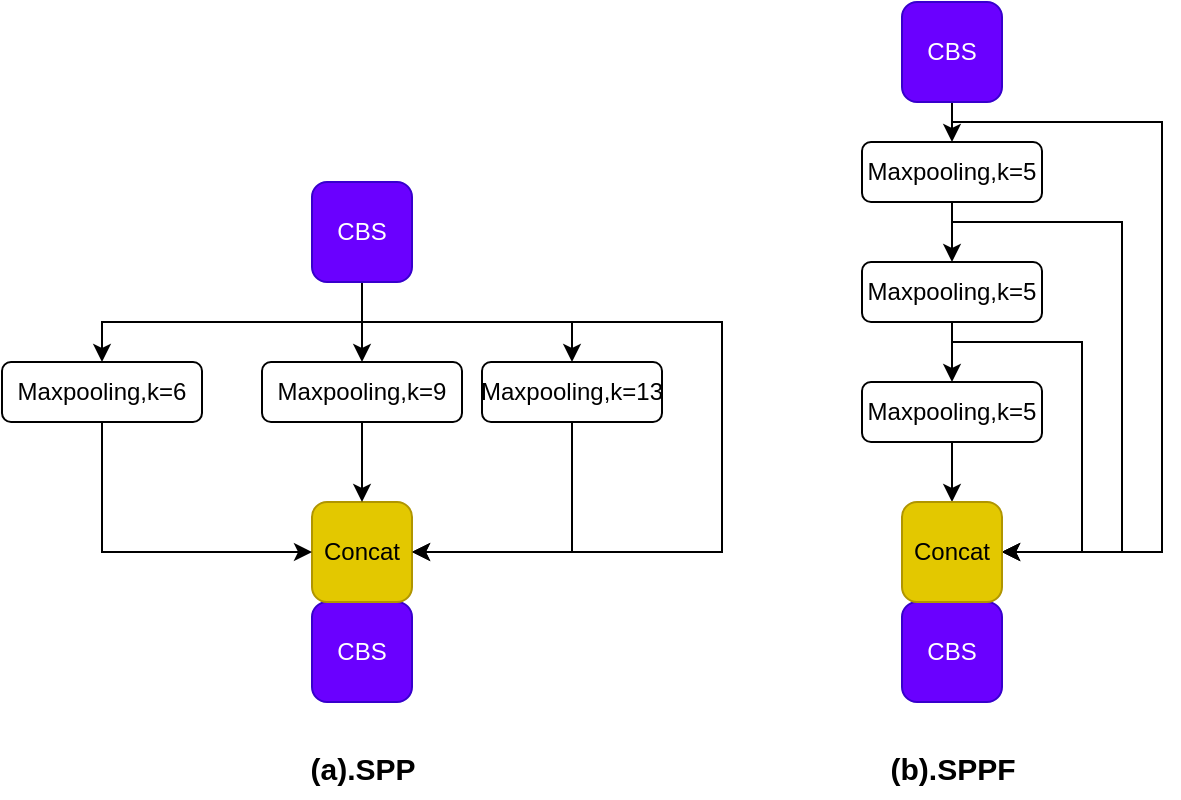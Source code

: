 <mxfile version="21.6.1" type="device">
  <diagram name="第 1 页" id="bB537N-INVUiUfxHYbDp">
    <mxGraphModel dx="578" dy="427" grid="1" gridSize="10" guides="1" tooltips="1" connect="1" arrows="1" fold="1" page="1" pageScale="1" pageWidth="827" pageHeight="1169" math="0" shadow="0">
      <root>
        <mxCell id="0" />
        <mxCell id="1" parent="0" />
        <mxCell id="xuC7Njl4YlDSZvolnWwf-9" style="edgeStyle=orthogonalEdgeStyle;rounded=0;orthogonalLoop=1;jettySize=auto;html=1;exitX=0.5;exitY=1;exitDx=0;exitDy=0;entryX=0.5;entryY=0;entryDx=0;entryDy=0;" parent="1" source="xuC7Njl4YlDSZvolnWwf-2" target="xuC7Njl4YlDSZvolnWwf-6" edge="1">
          <mxGeometry relative="1" as="geometry" />
        </mxCell>
        <mxCell id="xuC7Njl4YlDSZvolnWwf-10" style="edgeStyle=orthogonalEdgeStyle;rounded=0;orthogonalLoop=1;jettySize=auto;html=1;exitX=0.5;exitY=1;exitDx=0;exitDy=0;" parent="1" source="xuC7Njl4YlDSZvolnWwf-2" target="xuC7Njl4YlDSZvolnWwf-8" edge="1">
          <mxGeometry relative="1" as="geometry" />
        </mxCell>
        <mxCell id="xuC7Njl4YlDSZvolnWwf-11" style="edgeStyle=orthogonalEdgeStyle;rounded=0;orthogonalLoop=1;jettySize=auto;html=1;exitX=0.5;exitY=1;exitDx=0;exitDy=0;entryX=0.5;entryY=0;entryDx=0;entryDy=0;" parent="1" source="xuC7Njl4YlDSZvolnWwf-2" target="xuC7Njl4YlDSZvolnWwf-7" edge="1">
          <mxGeometry relative="1" as="geometry" />
        </mxCell>
        <mxCell id="xuC7Njl4YlDSZvolnWwf-14" style="edgeStyle=orthogonalEdgeStyle;rounded=0;orthogonalLoop=1;jettySize=auto;html=1;exitX=0.5;exitY=1;exitDx=0;exitDy=0;entryX=1;entryY=0.5;entryDx=0;entryDy=0;" parent="1" source="xuC7Njl4YlDSZvolnWwf-2" target="xuC7Njl4YlDSZvolnWwf-4" edge="1">
          <mxGeometry relative="1" as="geometry">
            <Array as="points">
              <mxPoint x="360" y="320" />
              <mxPoint x="540" y="320" />
              <mxPoint x="540" y="435" />
            </Array>
          </mxGeometry>
        </mxCell>
        <mxCell id="xuC7Njl4YlDSZvolnWwf-2" value="CBS" style="rounded=1;whiteSpace=wrap;html=1;fillColor=#6a00ff;strokeColor=#3700CC;fontColor=#ffffff;" parent="1" vertex="1">
          <mxGeometry x="335" y="250" width="50" height="50" as="geometry" />
        </mxCell>
        <mxCell id="xuC7Njl4YlDSZvolnWwf-3" value="CBS" style="rounded=1;whiteSpace=wrap;html=1;fillColor=#6a00ff;strokeColor=#3700CC;fontColor=#ffffff;" parent="1" vertex="1">
          <mxGeometry x="335" y="460" width="50" height="50" as="geometry" />
        </mxCell>
        <mxCell id="xuC7Njl4YlDSZvolnWwf-4" value="Concat" style="rounded=1;whiteSpace=wrap;html=1;fillColor=#e3c800;strokeColor=#B09500;fontColor=#000000;" parent="1" vertex="1">
          <mxGeometry x="335" y="410" width="50" height="50" as="geometry" />
        </mxCell>
        <mxCell id="xuC7Njl4YlDSZvolnWwf-15" style="edgeStyle=orthogonalEdgeStyle;rounded=0;orthogonalLoop=1;jettySize=auto;html=1;exitX=0.5;exitY=1;exitDx=0;exitDy=0;entryX=0;entryY=0.5;entryDx=0;entryDy=0;" parent="1" source="xuC7Njl4YlDSZvolnWwf-6" target="xuC7Njl4YlDSZvolnWwf-4" edge="1">
          <mxGeometry relative="1" as="geometry" />
        </mxCell>
        <mxCell id="xuC7Njl4YlDSZvolnWwf-6" value="Maxpooling,k=6" style="rounded=1;whiteSpace=wrap;html=1;" parent="1" vertex="1">
          <mxGeometry x="180" y="340" width="100" height="30" as="geometry" />
        </mxCell>
        <mxCell id="xuC7Njl4YlDSZvolnWwf-12" style="edgeStyle=orthogonalEdgeStyle;rounded=0;orthogonalLoop=1;jettySize=auto;html=1;exitX=0.5;exitY=1;exitDx=0;exitDy=0;entryX=0.5;entryY=0;entryDx=0;entryDy=0;" parent="1" source="xuC7Njl4YlDSZvolnWwf-7" target="xuC7Njl4YlDSZvolnWwf-4" edge="1">
          <mxGeometry relative="1" as="geometry" />
        </mxCell>
        <mxCell id="xuC7Njl4YlDSZvolnWwf-7" value="Maxpooling,k=9" style="rounded=1;whiteSpace=wrap;html=1;" parent="1" vertex="1">
          <mxGeometry x="310" y="340" width="100" height="30" as="geometry" />
        </mxCell>
        <mxCell id="xuC7Njl4YlDSZvolnWwf-16" style="edgeStyle=orthogonalEdgeStyle;rounded=0;orthogonalLoop=1;jettySize=auto;html=1;exitX=0.5;exitY=1;exitDx=0;exitDy=0;entryX=1;entryY=0.5;entryDx=0;entryDy=0;" parent="1" source="xuC7Njl4YlDSZvolnWwf-8" target="xuC7Njl4YlDSZvolnWwf-4" edge="1">
          <mxGeometry relative="1" as="geometry" />
        </mxCell>
        <mxCell id="xuC7Njl4YlDSZvolnWwf-8" value="Maxpooling,k=13" style="rounded=1;whiteSpace=wrap;html=1;" parent="1" vertex="1">
          <mxGeometry x="420" y="340" width="90" height="30" as="geometry" />
        </mxCell>
        <mxCell id="k9cBb-BX1BLljyOPq5M5-8" style="edgeStyle=orthogonalEdgeStyle;rounded=0;orthogonalLoop=1;jettySize=auto;html=1;exitX=0.5;exitY=1;exitDx=0;exitDy=0;entryX=0.5;entryY=0;entryDx=0;entryDy=0;" edge="1" parent="1" source="k9cBb-BX1BLljyOPq5M5-1" target="k9cBb-BX1BLljyOPq5M5-2">
          <mxGeometry relative="1" as="geometry" />
        </mxCell>
        <mxCell id="k9cBb-BX1BLljyOPq5M5-18" style="edgeStyle=orthogonalEdgeStyle;rounded=0;orthogonalLoop=1;jettySize=auto;html=1;exitX=0.5;exitY=1;exitDx=0;exitDy=0;entryX=1;entryY=0.5;entryDx=0;entryDy=0;" edge="1" parent="1" source="k9cBb-BX1BLljyOPq5M5-1" target="k9cBb-BX1BLljyOPq5M5-6">
          <mxGeometry relative="1" as="geometry">
            <mxPoint x="710" y="410" as="targetPoint" />
            <Array as="points">
              <mxPoint x="655" y="270" />
              <mxPoint x="740" y="270" />
              <mxPoint x="740" y="435" />
            </Array>
          </mxGeometry>
        </mxCell>
        <mxCell id="k9cBb-BX1BLljyOPq5M5-1" value="Maxpooling,k=5" style="rounded=1;whiteSpace=wrap;html=1;" vertex="1" parent="1">
          <mxGeometry x="610" y="230" width="90" height="30" as="geometry" />
        </mxCell>
        <mxCell id="k9cBb-BX1BLljyOPq5M5-10" style="edgeStyle=orthogonalEdgeStyle;rounded=0;orthogonalLoop=1;jettySize=auto;html=1;exitX=0.5;exitY=1;exitDx=0;exitDy=0;entryX=0.5;entryY=0;entryDx=0;entryDy=0;" edge="1" parent="1" source="k9cBb-BX1BLljyOPq5M5-2" target="k9cBb-BX1BLljyOPq5M5-3">
          <mxGeometry relative="1" as="geometry" />
        </mxCell>
        <mxCell id="k9cBb-BX1BLljyOPq5M5-19" style="edgeStyle=orthogonalEdgeStyle;rounded=0;orthogonalLoop=1;jettySize=auto;html=1;exitX=0.5;exitY=1;exitDx=0;exitDy=0;entryX=1;entryY=0.5;entryDx=0;entryDy=0;" edge="1" parent="1" source="k9cBb-BX1BLljyOPq5M5-2" target="k9cBb-BX1BLljyOPq5M5-6">
          <mxGeometry relative="1" as="geometry">
            <Array as="points">
              <mxPoint x="655" y="330" />
              <mxPoint x="720" y="330" />
              <mxPoint x="720" y="435" />
            </Array>
          </mxGeometry>
        </mxCell>
        <mxCell id="k9cBb-BX1BLljyOPq5M5-2" value="Maxpooling,k=5" style="rounded=1;whiteSpace=wrap;html=1;" vertex="1" parent="1">
          <mxGeometry x="610" y="290" width="90" height="30" as="geometry" />
        </mxCell>
        <mxCell id="k9cBb-BX1BLljyOPq5M5-15" style="edgeStyle=orthogonalEdgeStyle;rounded=0;orthogonalLoop=1;jettySize=auto;html=1;exitX=0.5;exitY=1;exitDx=0;exitDy=0;entryX=0.5;entryY=0;entryDx=0;entryDy=0;" edge="1" parent="1" source="k9cBb-BX1BLljyOPq5M5-3" target="k9cBb-BX1BLljyOPq5M5-6">
          <mxGeometry relative="1" as="geometry" />
        </mxCell>
        <mxCell id="k9cBb-BX1BLljyOPq5M5-3" value="Maxpooling,k=5" style="rounded=1;whiteSpace=wrap;html=1;" vertex="1" parent="1">
          <mxGeometry x="610" y="350" width="90" height="30" as="geometry" />
        </mxCell>
        <mxCell id="k9cBb-BX1BLljyOPq5M5-7" style="edgeStyle=orthogonalEdgeStyle;rounded=0;orthogonalLoop=1;jettySize=auto;html=1;exitX=0.5;exitY=1;exitDx=0;exitDy=0;entryX=0.5;entryY=0;entryDx=0;entryDy=0;" edge="1" parent="1" source="k9cBb-BX1BLljyOPq5M5-4" target="k9cBb-BX1BLljyOPq5M5-1">
          <mxGeometry relative="1" as="geometry" />
        </mxCell>
        <mxCell id="k9cBb-BX1BLljyOPq5M5-17" style="edgeStyle=orthogonalEdgeStyle;rounded=0;orthogonalLoop=1;jettySize=auto;html=1;exitX=0.5;exitY=1;exitDx=0;exitDy=0;entryX=1;entryY=0.5;entryDx=0;entryDy=0;" edge="1" parent="1" source="k9cBb-BX1BLljyOPq5M5-4" target="k9cBb-BX1BLljyOPq5M5-6">
          <mxGeometry relative="1" as="geometry">
            <Array as="points">
              <mxPoint x="655" y="220" />
              <mxPoint x="760" y="220" />
              <mxPoint x="760" y="435" />
            </Array>
          </mxGeometry>
        </mxCell>
        <mxCell id="k9cBb-BX1BLljyOPq5M5-4" value="CBS" style="rounded=1;whiteSpace=wrap;html=1;fillColor=#6a00ff;strokeColor=#3700CC;fontColor=#ffffff;" vertex="1" parent="1">
          <mxGeometry x="630" y="160" width="50" height="50" as="geometry" />
        </mxCell>
        <mxCell id="k9cBb-BX1BLljyOPq5M5-5" value="CBS" style="rounded=1;whiteSpace=wrap;html=1;fillColor=#6a00ff;strokeColor=#3700CC;fontColor=#ffffff;" vertex="1" parent="1">
          <mxGeometry x="630" y="460" width="50" height="50" as="geometry" />
        </mxCell>
        <mxCell id="k9cBb-BX1BLljyOPq5M5-6" value="Concat" style="rounded=1;whiteSpace=wrap;html=1;fillColor=#e3c800;strokeColor=#B09500;fontColor=#000000;" vertex="1" parent="1">
          <mxGeometry x="630" y="410" width="50" height="50" as="geometry" />
        </mxCell>
        <mxCell id="k9cBb-BX1BLljyOPq5M5-20" value="&lt;b&gt;&lt;font style=&quot;font-size: 15px;&quot;&gt;(a).SPP&lt;/font&gt;&lt;/b&gt;" style="text;html=1;align=center;verticalAlign=middle;resizable=0;points=[];autosize=1;strokeColor=none;fillColor=none;" vertex="1" parent="1">
          <mxGeometry x="320" y="528" width="80" height="30" as="geometry" />
        </mxCell>
        <mxCell id="k9cBb-BX1BLljyOPq5M5-21" value="&lt;b&gt;&lt;font style=&quot;font-size: 15px;&quot;&gt;(b).SPPF&lt;/font&gt;&lt;/b&gt;" style="text;html=1;align=center;verticalAlign=middle;resizable=0;points=[];autosize=1;strokeColor=none;fillColor=none;" vertex="1" parent="1">
          <mxGeometry x="610" y="528" width="90" height="30" as="geometry" />
        </mxCell>
      </root>
    </mxGraphModel>
  </diagram>
</mxfile>
